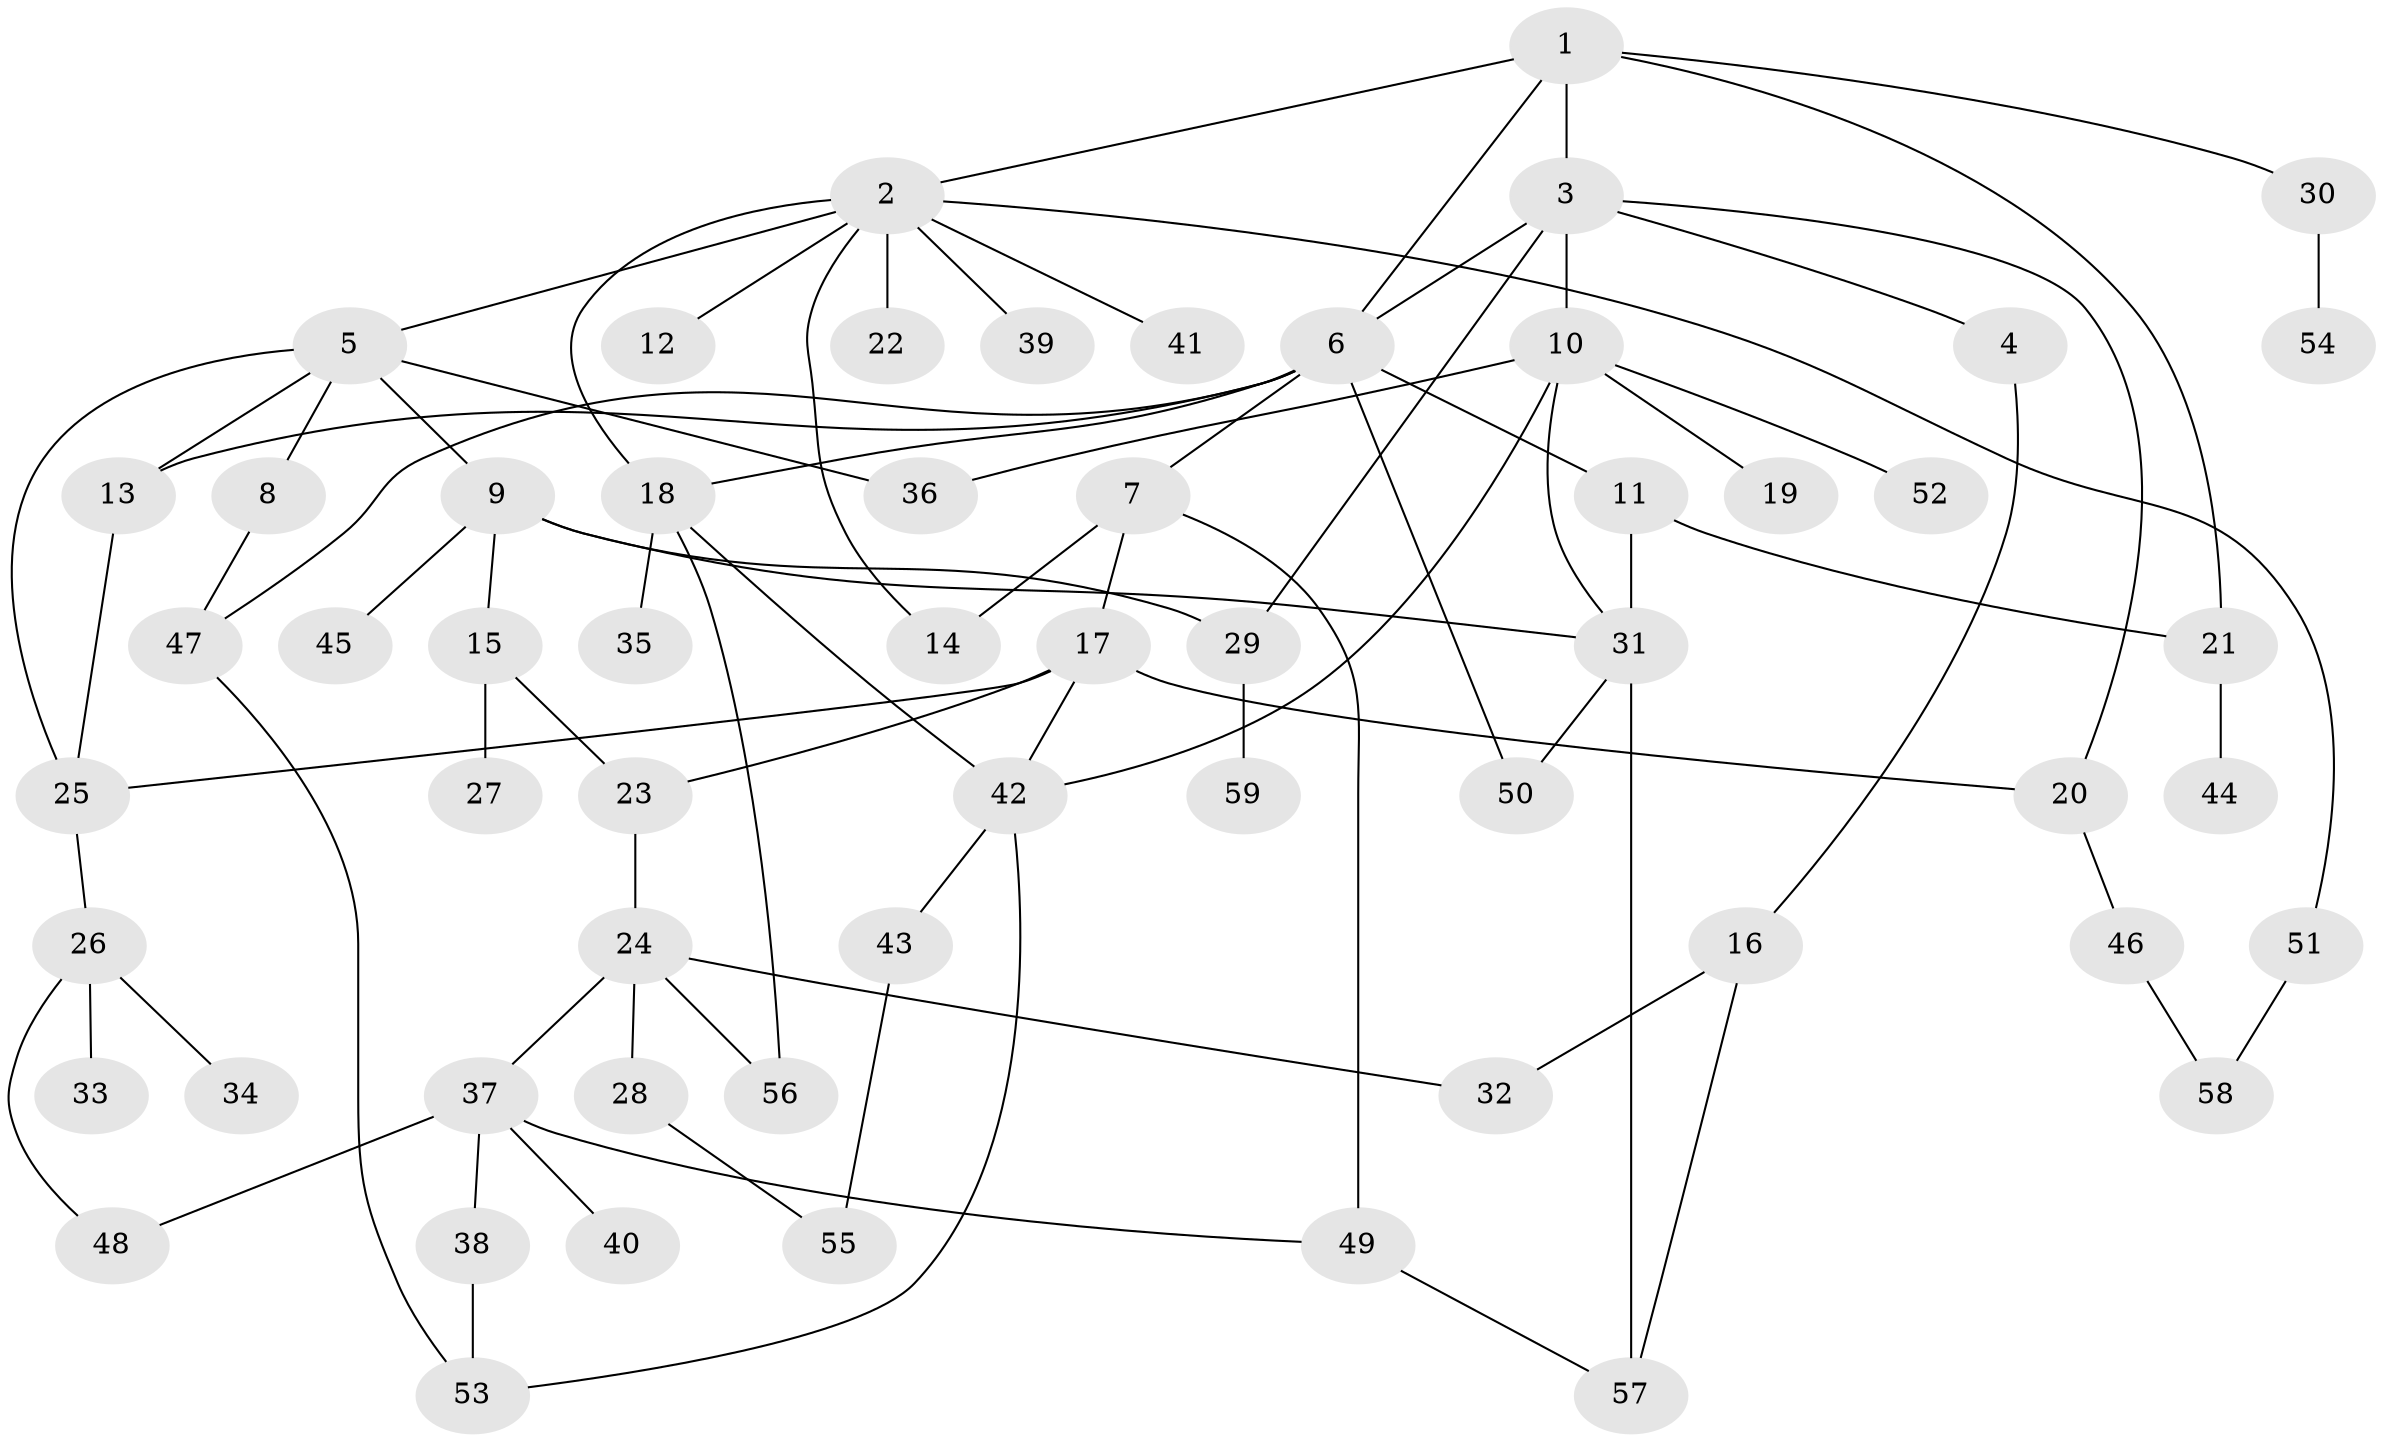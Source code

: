 // coarse degree distribution, {4: 0.04878048780487805, 9: 0.024390243902439025, 11: 0.024390243902439025, 3: 0.1951219512195122, 6: 0.14634146341463414, 1: 0.3170731707317073, 8: 0.024390243902439025, 2: 0.1951219512195122, 5: 0.024390243902439025}
// Generated by graph-tools (version 1.1) at 2025/23/03/03/25 07:23:31]
// undirected, 59 vertices, 85 edges
graph export_dot {
graph [start="1"]
  node [color=gray90,style=filled];
  1;
  2;
  3;
  4;
  5;
  6;
  7;
  8;
  9;
  10;
  11;
  12;
  13;
  14;
  15;
  16;
  17;
  18;
  19;
  20;
  21;
  22;
  23;
  24;
  25;
  26;
  27;
  28;
  29;
  30;
  31;
  32;
  33;
  34;
  35;
  36;
  37;
  38;
  39;
  40;
  41;
  42;
  43;
  44;
  45;
  46;
  47;
  48;
  49;
  50;
  51;
  52;
  53;
  54;
  55;
  56;
  57;
  58;
  59;
  1 -- 2;
  1 -- 3;
  1 -- 6;
  1 -- 21;
  1 -- 30;
  2 -- 5;
  2 -- 12;
  2 -- 14;
  2 -- 22;
  2 -- 39;
  2 -- 41;
  2 -- 51;
  2 -- 18;
  3 -- 4;
  3 -- 10;
  3 -- 20;
  3 -- 6;
  3 -- 29;
  4 -- 16;
  5 -- 8;
  5 -- 9;
  5 -- 13;
  5 -- 36;
  5 -- 25;
  6 -- 7;
  6 -- 11;
  6 -- 18;
  6 -- 50;
  6 -- 13;
  6 -- 47;
  7 -- 17;
  7 -- 49;
  7 -- 14;
  8 -- 47;
  9 -- 15;
  9 -- 29;
  9 -- 45;
  9 -- 31;
  10 -- 19;
  10 -- 52;
  10 -- 42;
  10 -- 36;
  10 -- 31;
  11 -- 31;
  11 -- 21;
  13 -- 25;
  15 -- 27;
  15 -- 23;
  16 -- 57;
  16 -- 32;
  17 -- 23;
  17 -- 42;
  17 -- 25;
  17 -- 20;
  18 -- 35;
  18 -- 56;
  18 -- 42;
  20 -- 46;
  21 -- 44;
  23 -- 24;
  24 -- 28;
  24 -- 32;
  24 -- 37;
  24 -- 56;
  25 -- 26;
  26 -- 33;
  26 -- 34;
  26 -- 48;
  28 -- 55;
  29 -- 59;
  30 -- 54;
  31 -- 57;
  31 -- 50;
  37 -- 38;
  37 -- 40;
  37 -- 48;
  37 -- 49;
  38 -- 53;
  42 -- 43;
  42 -- 53;
  43 -- 55;
  46 -- 58;
  47 -- 53;
  49 -- 57;
  51 -- 58;
}
